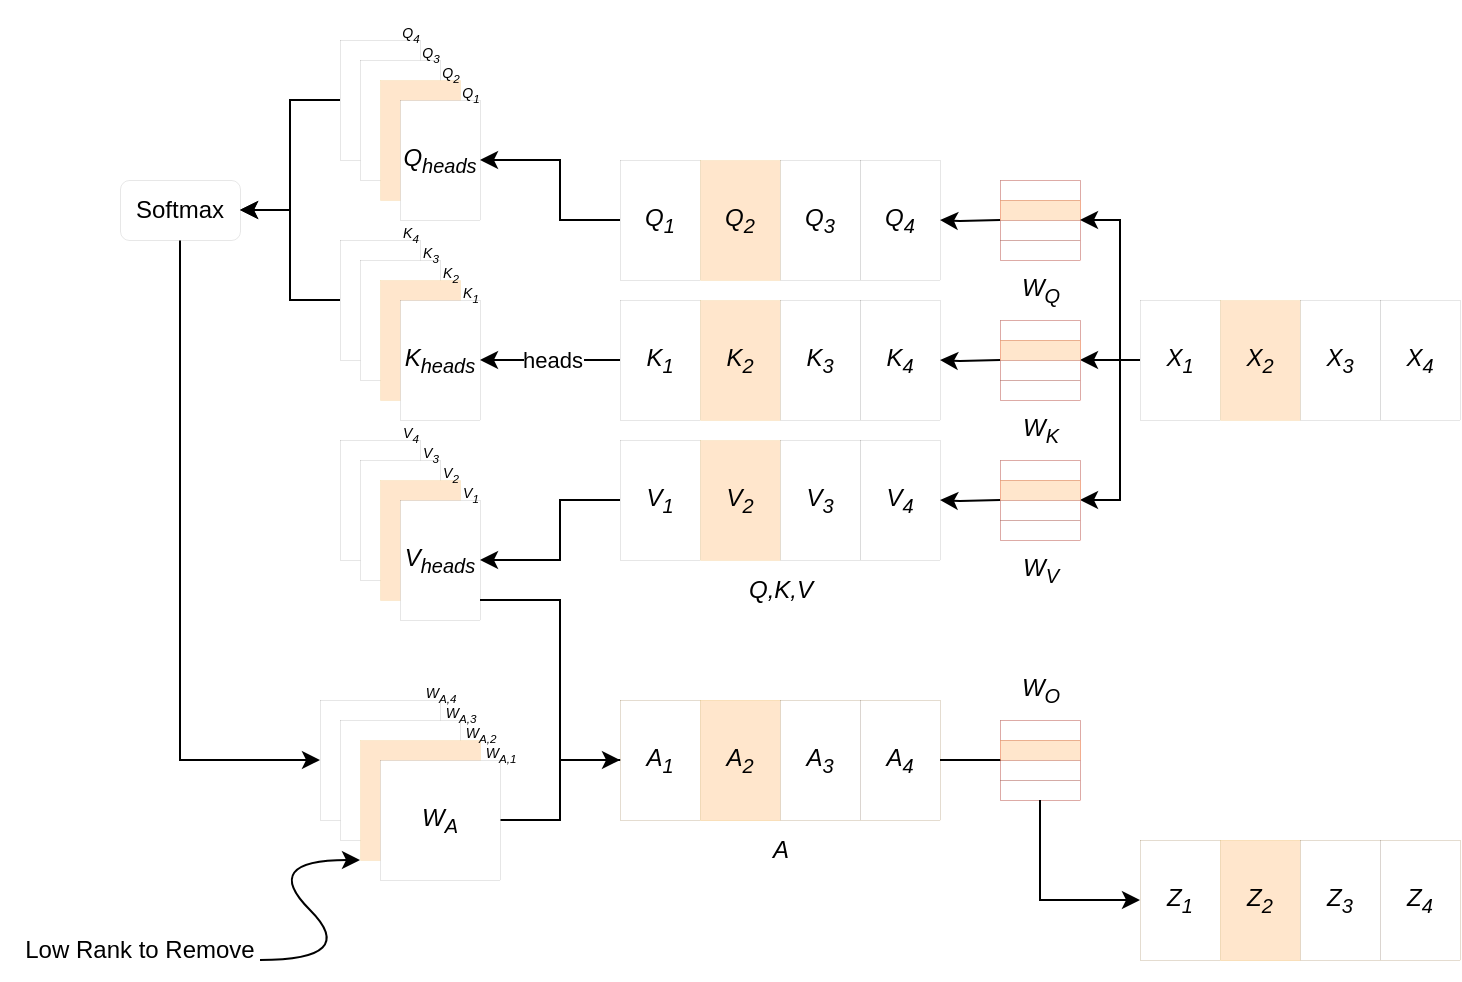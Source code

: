 <mxfile version="27.0.1">
  <diagram name="第 1 页" id="ROMm_DaNwAMZsz36nzgL">
    <mxGraphModel dx="807" dy="462" grid="1" gridSize="10" guides="1" tooltips="1" connect="1" arrows="1" fold="1" page="1" pageScale="1" pageWidth="827" pageHeight="1169" math="0" shadow="0">
      <root>
        <mxCell id="0" />
        <mxCell id="1" parent="0" />
        <mxCell id="zPmClShUyptiGjfQgdNd-24" value="" style="group;strokeColor=none;fillColor=default;strokeWidth=0;" parent="1" vertex="1" connectable="0">
          <mxGeometry x="370" y="290" width="160" height="60" as="geometry" />
        </mxCell>
        <mxCell id="zPmClShUyptiGjfQgdNd-16" value="&lt;i&gt;V&lt;sub&gt;1&lt;/sub&gt;&lt;/i&gt;" style="rounded=0;whiteSpace=wrap;html=1;strokeWidth=0;" parent="zPmClShUyptiGjfQgdNd-24" vertex="1">
          <mxGeometry width="40" height="60" as="geometry" />
        </mxCell>
        <mxCell id="zPmClShUyptiGjfQgdNd-17" value="&lt;i&gt;V&lt;sub&gt;2&lt;/sub&gt;&lt;/i&gt;" style="rounded=0;whiteSpace=wrap;html=1;fillColor=#ffe6cc;strokeColor=#d79b00;strokeWidth=0;" parent="zPmClShUyptiGjfQgdNd-24" vertex="1">
          <mxGeometry x="40" width="40" height="60" as="geometry" />
        </mxCell>
        <mxCell id="zPmClShUyptiGjfQgdNd-18" value="&lt;i&gt;V&lt;sub&gt;3&lt;/sub&gt;&lt;/i&gt;" style="rounded=0;whiteSpace=wrap;html=1;strokeWidth=0;" parent="zPmClShUyptiGjfQgdNd-24" vertex="1">
          <mxGeometry x="80" width="40" height="60" as="geometry" />
        </mxCell>
        <mxCell id="zPmClShUyptiGjfQgdNd-19" value="&lt;i&gt;V&lt;sub&gt;4&lt;/sub&gt;&lt;/i&gt;" style="rounded=0;whiteSpace=wrap;html=1;strokeWidth=0;" parent="zPmClShUyptiGjfQgdNd-24" vertex="1">
          <mxGeometry x="120" width="40" height="60" as="geometry" />
        </mxCell>
        <mxCell id="zPmClShUyptiGjfQgdNd-25" value="" style="group;strokeWidth=0;" parent="1" vertex="1" connectable="0">
          <mxGeometry x="370" y="220" width="160" height="60" as="geometry" />
        </mxCell>
        <mxCell id="zPmClShUyptiGjfQgdNd-20" value="&lt;i&gt;K&lt;sub&gt;1&lt;/sub&gt;&lt;/i&gt;" style="rounded=0;whiteSpace=wrap;html=1;strokeWidth=0;" parent="zPmClShUyptiGjfQgdNd-25" vertex="1">
          <mxGeometry width="40" height="60" as="geometry" />
        </mxCell>
        <mxCell id="zPmClShUyptiGjfQgdNd-21" value="&lt;i&gt;K&lt;sub&gt;2&lt;/sub&gt;&lt;/i&gt;" style="rounded=0;whiteSpace=wrap;html=1;fillColor=#ffe6cc;strokeColor=#d79b00;strokeWidth=0;" parent="zPmClShUyptiGjfQgdNd-25" vertex="1">
          <mxGeometry x="40" width="40" height="60" as="geometry" />
        </mxCell>
        <mxCell id="zPmClShUyptiGjfQgdNd-22" value="&lt;i&gt;K&lt;sub&gt;3&lt;/sub&gt;&lt;/i&gt;" style="rounded=0;whiteSpace=wrap;html=1;strokeWidth=0;" parent="zPmClShUyptiGjfQgdNd-25" vertex="1">
          <mxGeometry x="80" width="40" height="60" as="geometry" />
        </mxCell>
        <mxCell id="zPmClShUyptiGjfQgdNd-23" value="&lt;i&gt;K&lt;sub&gt;4&lt;/sub&gt;&lt;/i&gt;" style="rounded=0;whiteSpace=wrap;html=1;strokeWidth=0;" parent="zPmClShUyptiGjfQgdNd-25" vertex="1">
          <mxGeometry x="120" width="40" height="60" as="geometry" />
        </mxCell>
        <mxCell id="zPmClShUyptiGjfQgdNd-26" value="" style="group;strokeWidth=0;" parent="1" vertex="1" connectable="0">
          <mxGeometry x="370" y="150" width="160" height="60" as="geometry" />
        </mxCell>
        <mxCell id="zPmClShUyptiGjfQgdNd-27" value="&lt;i&gt;Q&lt;sub&gt;1&lt;/sub&gt;&lt;/i&gt;" style="rounded=0;whiteSpace=wrap;html=1;strokeWidth=0;" parent="zPmClShUyptiGjfQgdNd-26" vertex="1">
          <mxGeometry width="40" height="60" as="geometry" />
        </mxCell>
        <mxCell id="zPmClShUyptiGjfQgdNd-28" value="&lt;i&gt;Q&lt;sub&gt;2&lt;/sub&gt;&lt;/i&gt;" style="rounded=0;whiteSpace=wrap;html=1;fillColor=#ffe6cc;strokeColor=#d79b00;strokeWidth=0;" parent="zPmClShUyptiGjfQgdNd-26" vertex="1">
          <mxGeometry x="40" width="40" height="60" as="geometry" />
        </mxCell>
        <mxCell id="zPmClShUyptiGjfQgdNd-29" value="&lt;i&gt;Q&lt;sub&gt;3&lt;/sub&gt;&lt;/i&gt;" style="rounded=0;whiteSpace=wrap;html=1;strokeWidth=0;" parent="zPmClShUyptiGjfQgdNd-26" vertex="1">
          <mxGeometry x="80" width="40" height="60" as="geometry" />
        </mxCell>
        <mxCell id="zPmClShUyptiGjfQgdNd-30" value="&lt;i&gt;Q&lt;sub&gt;4&lt;/sub&gt;&lt;/i&gt;" style="rounded=0;whiteSpace=wrap;html=1;strokeWidth=0;" parent="zPmClShUyptiGjfQgdNd-26" vertex="1">
          <mxGeometry x="120" width="40" height="60" as="geometry" />
        </mxCell>
        <mxCell id="zPmClShUyptiGjfQgdNd-31" value="" style="group;strokeWidth=0;" parent="1" vertex="1" connectable="0">
          <mxGeometry x="630" y="220" width="160" height="60" as="geometry" />
        </mxCell>
        <mxCell id="zPmClShUyptiGjfQgdNd-32" value="&lt;i&gt;X&lt;sub&gt;1&lt;/sub&gt;&lt;/i&gt;" style="rounded=0;whiteSpace=wrap;html=1;strokeWidth=0;" parent="zPmClShUyptiGjfQgdNd-31" vertex="1">
          <mxGeometry width="40" height="60" as="geometry" />
        </mxCell>
        <mxCell id="zPmClShUyptiGjfQgdNd-33" value="&lt;i&gt;X&lt;sub&gt;2&lt;/sub&gt;&lt;/i&gt;" style="rounded=0;whiteSpace=wrap;html=1;fillColor=#ffe6cc;strokeColor=#d79b00;strokeWidth=0;" parent="zPmClShUyptiGjfQgdNd-31" vertex="1">
          <mxGeometry x="40" width="40" height="60" as="geometry" />
        </mxCell>
        <mxCell id="zPmClShUyptiGjfQgdNd-34" value="&lt;i&gt;X&lt;sub&gt;3&lt;/sub&gt;&lt;/i&gt;" style="rounded=0;whiteSpace=wrap;html=1;strokeWidth=0;" parent="zPmClShUyptiGjfQgdNd-31" vertex="1">
          <mxGeometry x="80" width="40" height="60" as="geometry" />
        </mxCell>
        <mxCell id="zPmClShUyptiGjfQgdNd-35" value="&lt;i&gt;X&lt;sub&gt;4&lt;/sub&gt;&lt;/i&gt;" style="rounded=0;whiteSpace=wrap;html=1;strokeWidth=0;" parent="zPmClShUyptiGjfQgdNd-31" vertex="1">
          <mxGeometry x="120" width="40" height="60" as="geometry" />
        </mxCell>
        <mxCell id="zPmClShUyptiGjfQgdNd-46" value="" style="edgeStyle=orthogonalEdgeStyle;rounded=0;orthogonalLoop=1;jettySize=auto;html=1;" parent="1" target="zPmClShUyptiGjfQgdNd-30" edge="1">
          <mxGeometry relative="1" as="geometry">
            <mxPoint x="560" y="180" as="sourcePoint" />
          </mxGeometry>
        </mxCell>
        <mxCell id="zPmClShUyptiGjfQgdNd-42" style="edgeStyle=orthogonalEdgeStyle;rounded=0;orthogonalLoop=1;jettySize=auto;html=1;" parent="1" target="zPmClShUyptiGjfQgdNd-23" edge="1">
          <mxGeometry relative="1" as="geometry">
            <mxPoint x="560" y="250" as="sourcePoint" />
          </mxGeometry>
        </mxCell>
        <mxCell id="zPmClShUyptiGjfQgdNd-44" value="" style="edgeStyle=orthogonalEdgeStyle;rounded=0;orthogonalLoop=1;jettySize=auto;html=1;" parent="1" target="zPmClShUyptiGjfQgdNd-19" edge="1">
          <mxGeometry relative="1" as="geometry">
            <mxPoint x="560" y="320" as="sourcePoint" />
          </mxGeometry>
        </mxCell>
        <mxCell id="zPmClShUyptiGjfQgdNd-41" style="edgeStyle=orthogonalEdgeStyle;rounded=0;orthogonalLoop=1;jettySize=auto;html=1;entryX=1;entryY=0.5;entryDx=0;entryDy=0;" parent="1" source="zPmClShUyptiGjfQgdNd-32" edge="1">
          <mxGeometry relative="1" as="geometry">
            <mxPoint x="600" y="250" as="targetPoint" />
          </mxGeometry>
        </mxCell>
        <mxCell id="zPmClShUyptiGjfQgdNd-55" value="" style="group;strokeWidth=0;" parent="1" vertex="1" connectable="0">
          <mxGeometry x="230" y="90" width="70" height="90" as="geometry" />
        </mxCell>
        <mxCell id="zPmClShUyptiGjfQgdNd-49" value="" style="rounded=0;whiteSpace=wrap;html=1;strokeWidth=0;" parent="zPmClShUyptiGjfQgdNd-55" vertex="1">
          <mxGeometry width="40" height="60" as="geometry" />
        </mxCell>
        <mxCell id="zPmClShUyptiGjfQgdNd-51" value="" style="rounded=0;whiteSpace=wrap;html=1;strokeWidth=0;" parent="zPmClShUyptiGjfQgdNd-55" vertex="1">
          <mxGeometry x="10" y="10" width="40" height="60" as="geometry" />
        </mxCell>
        <mxCell id="zPmClShUyptiGjfQgdNd-52" value="" style="rounded=0;whiteSpace=wrap;html=1;fillColor=#ffe6cc;strokeColor=#d79b00;strokeWidth=0;" parent="zPmClShUyptiGjfQgdNd-55" vertex="1">
          <mxGeometry x="20" y="20" width="40" height="60" as="geometry" />
        </mxCell>
        <mxCell id="zPmClShUyptiGjfQgdNd-53" value="&lt;i&gt;Q&lt;sub&gt;heads&lt;/sub&gt;&lt;/i&gt;" style="rounded=0;whiteSpace=wrap;html=1;strokeWidth=0;" parent="zPmClShUyptiGjfQgdNd-55" vertex="1">
          <mxGeometry x="30" y="30" width="40" height="60" as="geometry" />
        </mxCell>
        <mxCell id="zPmClShUyptiGjfQgdNd-67" value="" style="group;strokeWidth=0;" parent="1" vertex="1" connectable="0">
          <mxGeometry x="230" y="190" width="70" height="90" as="geometry" />
        </mxCell>
        <mxCell id="zPmClShUyptiGjfQgdNd-68" value="" style="rounded=0;whiteSpace=wrap;html=1;strokeWidth=0;" parent="zPmClShUyptiGjfQgdNd-67" vertex="1">
          <mxGeometry width="40" height="60" as="geometry" />
        </mxCell>
        <mxCell id="zPmClShUyptiGjfQgdNd-69" value="" style="rounded=0;whiteSpace=wrap;html=1;strokeWidth=0;" parent="zPmClShUyptiGjfQgdNd-67" vertex="1">
          <mxGeometry x="10" y="10" width="40" height="60" as="geometry" />
        </mxCell>
        <mxCell id="zPmClShUyptiGjfQgdNd-70" value="" style="rounded=0;whiteSpace=wrap;html=1;fillColor=#ffe6cc;strokeColor=#d79b00;strokeWidth=0;" parent="zPmClShUyptiGjfQgdNd-67" vertex="1">
          <mxGeometry x="20" y="20" width="40" height="60" as="geometry" />
        </mxCell>
        <mxCell id="zPmClShUyptiGjfQgdNd-71" value="&lt;i&gt;K&lt;sub&gt;heads&lt;/sub&gt;&lt;/i&gt;" style="rounded=0;whiteSpace=wrap;html=1;strokeWidth=0;" parent="zPmClShUyptiGjfQgdNd-67" vertex="1">
          <mxGeometry x="30" y="30" width="40" height="60" as="geometry" />
        </mxCell>
        <mxCell id="zPmClShUyptiGjfQgdNd-72" value="" style="group;strokeWidth=0;" parent="1" vertex="1" connectable="0">
          <mxGeometry x="230" y="290" width="80" height="90" as="geometry" />
        </mxCell>
        <mxCell id="zPmClShUyptiGjfQgdNd-73" value="" style="rounded=0;whiteSpace=wrap;html=1;strokeWidth=0;" parent="zPmClShUyptiGjfQgdNd-72" vertex="1">
          <mxGeometry width="40" height="60" as="geometry" />
        </mxCell>
        <mxCell id="zPmClShUyptiGjfQgdNd-74" value="" style="rounded=0;whiteSpace=wrap;html=1;strokeWidth=0;" parent="zPmClShUyptiGjfQgdNd-72" vertex="1">
          <mxGeometry x="10" y="10" width="40" height="60" as="geometry" />
        </mxCell>
        <mxCell id="zPmClShUyptiGjfQgdNd-75" value="" style="rounded=0;whiteSpace=wrap;html=1;fillColor=#ffe6cc;strokeColor=#d79b00;strokeWidth=0;" parent="zPmClShUyptiGjfQgdNd-72" vertex="1">
          <mxGeometry x="20" y="20" width="40" height="60" as="geometry" />
        </mxCell>
        <mxCell id="zPmClShUyptiGjfQgdNd-76" value="&lt;i&gt;V&lt;sub&gt;heads&lt;/sub&gt;&lt;/i&gt;" style="rounded=0;whiteSpace=wrap;html=1;strokeWidth=0;" parent="zPmClShUyptiGjfQgdNd-72" vertex="1">
          <mxGeometry x="30" y="30" width="40" height="60" as="geometry" />
        </mxCell>
        <mxCell id="-iVjem-Aw-oBZbqU4M_W-338" value="&lt;i style=&quot;text-wrap-mode: wrap;&quot;&gt;&lt;font style=&quot;font-size: 7px;&quot;&gt;V&lt;sub style=&quot;&quot;&gt;4&lt;/sub&gt;&lt;/font&gt;&lt;/i&gt;" style="text;html=1;align=center;verticalAlign=middle;resizable=0;points=[];autosize=1;strokeColor=none;fillColor=none;" vertex="1" parent="zPmClShUyptiGjfQgdNd-72">
          <mxGeometry x="20" y="-20" width="30" height="30" as="geometry" />
        </mxCell>
        <mxCell id="-iVjem-Aw-oBZbqU4M_W-337" value="&lt;i style=&quot;text-wrap-mode: wrap;&quot;&gt;&lt;font style=&quot;font-size: 7px;&quot;&gt;V&lt;sub style=&quot;&quot;&gt;3&lt;/sub&gt;&lt;/font&gt;&lt;/i&gt;" style="text;html=1;align=center;verticalAlign=middle;resizable=0;points=[];autosize=1;strokeColor=none;fillColor=none;" vertex="1" parent="zPmClShUyptiGjfQgdNd-72">
          <mxGeometry x="30" y="-10" width="30" height="30" as="geometry" />
        </mxCell>
        <mxCell id="-iVjem-Aw-oBZbqU4M_W-336" value="&lt;i style=&quot;text-wrap-mode: wrap;&quot;&gt;&lt;font style=&quot;font-size: 7px;&quot;&gt;V&lt;sub style=&quot;&quot;&gt;2&lt;/sub&gt;&lt;/font&gt;&lt;/i&gt;" style="text;html=1;align=center;verticalAlign=middle;resizable=0;points=[];autosize=1;strokeColor=none;fillColor=none;" vertex="1" parent="zPmClShUyptiGjfQgdNd-72">
          <mxGeometry x="40" width="30" height="30" as="geometry" />
        </mxCell>
        <mxCell id="-iVjem-Aw-oBZbqU4M_W-339" value="&lt;i style=&quot;text-wrap-mode: wrap;&quot;&gt;&lt;font style=&quot;font-size: 7px;&quot;&gt;V&lt;sub style=&quot;&quot;&gt;1&lt;/sub&gt;&lt;/font&gt;&lt;/i&gt;" style="text;html=1;align=center;verticalAlign=middle;resizable=0;points=[];autosize=1;strokeColor=none;fillColor=none;" vertex="1" parent="zPmClShUyptiGjfQgdNd-72">
          <mxGeometry x="50" y="10" width="30" height="30" as="geometry" />
        </mxCell>
        <mxCell id="zPmClShUyptiGjfQgdNd-77" value="" style="edgeStyle=orthogonalEdgeStyle;rounded=0;orthogonalLoop=1;jettySize=auto;html=1;" parent="1" source="zPmClShUyptiGjfQgdNd-27" target="zPmClShUyptiGjfQgdNd-53" edge="1">
          <mxGeometry relative="1" as="geometry">
            <Array as="points">
              <mxPoint x="340" y="180" />
              <mxPoint x="340" y="150" />
            </Array>
          </mxGeometry>
        </mxCell>
        <mxCell id="zPmClShUyptiGjfQgdNd-78" value="" style="edgeStyle=orthogonalEdgeStyle;rounded=0;orthogonalLoop=1;jettySize=auto;html=1;" parent="1" source="zPmClShUyptiGjfQgdNd-20" target="zPmClShUyptiGjfQgdNd-71" edge="1">
          <mxGeometry relative="1" as="geometry" />
        </mxCell>
        <mxCell id="zPmClShUyptiGjfQgdNd-116" value="heads" style="edgeLabel;html=1;align=center;verticalAlign=middle;resizable=0;points=[];" parent="zPmClShUyptiGjfQgdNd-78" vertex="1" connectable="0">
          <mxGeometry x="-0.012" y="2" relative="1" as="geometry">
            <mxPoint y="-2" as="offset" />
          </mxGeometry>
        </mxCell>
        <mxCell id="zPmClShUyptiGjfQgdNd-79" value="" style="edgeStyle=orthogonalEdgeStyle;rounded=0;orthogonalLoop=1;jettySize=auto;html=1;" parent="1" source="zPmClShUyptiGjfQgdNd-16" target="zPmClShUyptiGjfQgdNd-76" edge="1">
          <mxGeometry relative="1" as="geometry">
            <Array as="points">
              <mxPoint x="340" y="320" />
              <mxPoint x="340" y="350" />
            </Array>
          </mxGeometry>
        </mxCell>
        <mxCell id="zPmClShUyptiGjfQgdNd-88" value="" style="group" parent="1" vertex="1" connectable="0">
          <mxGeometry x="220" y="420" width="90" height="90" as="geometry" />
        </mxCell>
        <mxCell id="zPmClShUyptiGjfQgdNd-80" value="" style="rounded=0;whiteSpace=wrap;html=1;strokeWidth=0;" parent="zPmClShUyptiGjfQgdNd-88" vertex="1">
          <mxGeometry width="60" height="60" as="geometry" />
        </mxCell>
        <mxCell id="zPmClShUyptiGjfQgdNd-81" value="" style="rounded=0;whiteSpace=wrap;html=1;strokeWidth=0;" parent="zPmClShUyptiGjfQgdNd-88" vertex="1">
          <mxGeometry x="10" y="10" width="60" height="60" as="geometry" />
        </mxCell>
        <mxCell id="zPmClShUyptiGjfQgdNd-82" value="" style="rounded=0;whiteSpace=wrap;html=1;fillColor=#ffe6cc;strokeColor=#d79b00;strokeWidth=0;" parent="zPmClShUyptiGjfQgdNd-88" vertex="1">
          <mxGeometry x="20" y="20" width="60" height="60" as="geometry" />
        </mxCell>
        <mxCell id="zPmClShUyptiGjfQgdNd-103" style="edgeStyle=orthogonalEdgeStyle;rounded=0;orthogonalLoop=1;jettySize=auto;html=1;exitX=1;exitY=0.5;exitDx=0;exitDy=0;strokeWidth=1;" parent="zPmClShUyptiGjfQgdNd-88" source="zPmClShUyptiGjfQgdNd-83" edge="1">
          <mxGeometry relative="1" as="geometry">
            <mxPoint x="170" y="30.0" as="targetPoint" />
            <Array as="points">
              <mxPoint x="120" y="60" />
              <mxPoint x="120" y="30" />
            </Array>
          </mxGeometry>
        </mxCell>
        <mxCell id="zPmClShUyptiGjfQgdNd-83" value="&lt;i&gt;W&lt;sub&gt;A&lt;/sub&gt;&lt;/i&gt;" style="rounded=0;whiteSpace=wrap;html=1;strokeWidth=0;" parent="zPmClShUyptiGjfQgdNd-88" vertex="1">
          <mxGeometry x="30" y="30" width="60" height="60" as="geometry" />
        </mxCell>
        <mxCell id="zPmClShUyptiGjfQgdNd-95" style="edgeStyle=orthogonalEdgeStyle;rounded=0;orthogonalLoop=1;jettySize=auto;html=1;entryX=0;entryY=0.5;entryDx=0;entryDy=0;" parent="1" source="zPmClShUyptiGjfQgdNd-91" target="zPmClShUyptiGjfQgdNd-80" edge="1">
          <mxGeometry relative="1" as="geometry">
            <Array as="points">
              <mxPoint x="150" y="450" />
            </Array>
          </mxGeometry>
        </mxCell>
        <mxCell id="zPmClShUyptiGjfQgdNd-91" value="Softmax" style="rounded=1;whiteSpace=wrap;html=1;strokeWidth=0;" parent="1" vertex="1">
          <mxGeometry x="120" y="160" width="60" height="30" as="geometry" />
        </mxCell>
        <mxCell id="zPmClShUyptiGjfQgdNd-92" style="edgeStyle=orthogonalEdgeStyle;rounded=0;orthogonalLoop=1;jettySize=auto;html=1;entryX=1;entryY=0.5;entryDx=0;entryDy=0;" parent="1" source="zPmClShUyptiGjfQgdNd-49" target="zPmClShUyptiGjfQgdNd-91" edge="1">
          <mxGeometry relative="1" as="geometry" />
        </mxCell>
        <mxCell id="zPmClShUyptiGjfQgdNd-93" style="edgeStyle=orthogonalEdgeStyle;rounded=0;orthogonalLoop=1;jettySize=auto;html=1;exitX=0;exitY=0.5;exitDx=0;exitDy=0;entryX=1;entryY=0.5;entryDx=0;entryDy=0;" parent="1" source="zPmClShUyptiGjfQgdNd-68" target="zPmClShUyptiGjfQgdNd-91" edge="1">
          <mxGeometry relative="1" as="geometry" />
        </mxCell>
        <mxCell id="zPmClShUyptiGjfQgdNd-97" value="" style="group;fillColor=#ffe6cc;strokeColor=#d79b00;strokeWidth=0;" parent="1" vertex="1" connectable="0">
          <mxGeometry x="370" y="420" width="160" height="60" as="geometry" />
        </mxCell>
        <mxCell id="zPmClShUyptiGjfQgdNd-98" value="&lt;i&gt;A&lt;sub&gt;1&lt;/sub&gt;&lt;/i&gt;" style="rounded=0;whiteSpace=wrap;html=1;strokeWidth=0;" parent="zPmClShUyptiGjfQgdNd-97" vertex="1">
          <mxGeometry width="40" height="60" as="geometry" />
        </mxCell>
        <mxCell id="zPmClShUyptiGjfQgdNd-99" value="&lt;i&gt;A&lt;sub&gt;2&lt;/sub&gt;&lt;/i&gt;" style="rounded=0;whiteSpace=wrap;html=1;fillColor=#ffe6cc;strokeColor=#d79b00;strokeWidth=0;" parent="zPmClShUyptiGjfQgdNd-97" vertex="1">
          <mxGeometry x="40" width="40" height="60" as="geometry" />
        </mxCell>
        <mxCell id="zPmClShUyptiGjfQgdNd-100" value="&lt;i&gt;A&lt;sub&gt;3&lt;/sub&gt;&lt;/i&gt;" style="rounded=0;whiteSpace=wrap;html=1;strokeWidth=0;" parent="zPmClShUyptiGjfQgdNd-97" vertex="1">
          <mxGeometry x="80" width="40" height="60" as="geometry" />
        </mxCell>
        <mxCell id="zPmClShUyptiGjfQgdNd-101" value="&lt;i&gt;A&lt;sub&gt;4&lt;/sub&gt;&lt;/i&gt;" style="rounded=0;whiteSpace=wrap;html=1;strokeWidth=0;" parent="zPmClShUyptiGjfQgdNd-97" vertex="1">
          <mxGeometry x="120" width="40" height="60" as="geometry" />
        </mxCell>
        <mxCell id="zPmClShUyptiGjfQgdNd-102" style="edgeStyle=orthogonalEdgeStyle;rounded=0;orthogonalLoop=1;jettySize=auto;html=1;entryX=0;entryY=0.5;entryDx=0;entryDy=0;" parent="1" source="zPmClShUyptiGjfQgdNd-76" target="zPmClShUyptiGjfQgdNd-98" edge="1">
          <mxGeometry relative="1" as="geometry">
            <Array as="points">
              <mxPoint x="340" y="370" />
              <mxPoint x="340" y="450" />
            </Array>
          </mxGeometry>
        </mxCell>
        <mxCell id="zPmClShUyptiGjfQgdNd-122" value="Low Rank to Remove" style="text;html=1;align=center;verticalAlign=middle;whiteSpace=wrap;rounded=0;" parent="1" vertex="1">
          <mxGeometry x="60" y="530" width="140" height="30" as="geometry" />
        </mxCell>
        <mxCell id="zPmClShUyptiGjfQgdNd-123" value="" style="curved=1;endArrow=classic;html=1;rounded=0;" parent="1" edge="1">
          <mxGeometry width="50" height="50" relative="1" as="geometry">
            <mxPoint x="190" y="550" as="sourcePoint" />
            <mxPoint x="240" y="500" as="targetPoint" />
            <Array as="points">
              <mxPoint x="240" y="550" />
              <mxPoint x="190" y="500" />
            </Array>
          </mxGeometry>
        </mxCell>
        <mxCell id="-iVjem-Aw-oBZbqU4M_W-8" value="" style="edgeStyle=orthogonalEdgeStyle;rounded=0;orthogonalLoop=1;jettySize=auto;html=1;" edge="1" parent="1" source="zPmClShUyptiGjfQgdNd-101">
          <mxGeometry relative="1" as="geometry">
            <mxPoint x="590" y="450" as="targetPoint" />
          </mxGeometry>
        </mxCell>
        <mxCell id="-iVjem-Aw-oBZbqU4M_W-10" value="" style="group;fillColor=#ffe6cc;strokeColor=#d79b00;strokeWidth=0;" vertex="1" connectable="0" parent="1">
          <mxGeometry x="630" y="490" width="160" height="60" as="geometry" />
        </mxCell>
        <mxCell id="-iVjem-Aw-oBZbqU4M_W-11" value="&lt;i&gt;Z&lt;sub&gt;1&lt;/sub&gt;&lt;/i&gt;" style="rounded=0;whiteSpace=wrap;html=1;strokeWidth=0;" vertex="1" parent="-iVjem-Aw-oBZbqU4M_W-10">
          <mxGeometry width="40" height="60" as="geometry" />
        </mxCell>
        <mxCell id="-iVjem-Aw-oBZbqU4M_W-12" value="&lt;i&gt;Z&lt;sub&gt;2&lt;/sub&gt;&lt;/i&gt;" style="rounded=0;whiteSpace=wrap;html=1;fillColor=#ffe6cc;strokeColor=#d79b00;strokeWidth=0;" vertex="1" parent="-iVjem-Aw-oBZbqU4M_W-10">
          <mxGeometry x="40" width="40" height="60" as="geometry" />
        </mxCell>
        <mxCell id="-iVjem-Aw-oBZbqU4M_W-13" value="&lt;i&gt;Z&lt;sub&gt;3&lt;/sub&gt;&lt;/i&gt;" style="rounded=0;whiteSpace=wrap;html=1;strokeWidth=0;" vertex="1" parent="-iVjem-Aw-oBZbqU4M_W-10">
          <mxGeometry x="80" width="40" height="60" as="geometry" />
        </mxCell>
        <mxCell id="-iVjem-Aw-oBZbqU4M_W-14" value="&lt;i&gt;Z&lt;sub&gt;4&lt;/sub&gt;&lt;/i&gt;" style="rounded=0;whiteSpace=wrap;html=1;strokeWidth=0;" vertex="1" parent="-iVjem-Aw-oBZbqU4M_W-10">
          <mxGeometry x="120" width="40" height="60" as="geometry" />
        </mxCell>
        <mxCell id="-iVjem-Aw-oBZbqU4M_W-104" value="&lt;i style=&quot;text-wrap-mode: wrap;&quot;&gt;W&lt;sub&gt;O&lt;/sub&gt;&lt;/i&gt;" style="text;html=1;align=center;verticalAlign=middle;resizable=0;points=[];autosize=1;strokeColor=none;fillColor=none;" vertex="1" parent="1">
          <mxGeometry x="560" y="400" width="40" height="30" as="geometry" />
        </mxCell>
        <mxCell id="-iVjem-Aw-oBZbqU4M_W-105" value="" style="group;fillColor=#e51400;fontColor=#ffffff;strokeColor=#B20000;strokeWidth=0;" vertex="1" connectable="0" parent="1">
          <mxGeometry x="560" y="430" width="40" height="40" as="geometry" />
        </mxCell>
        <mxCell id="-iVjem-Aw-oBZbqU4M_W-106" value="" style="whiteSpace=wrap;html=1;strokeWidth=0;" vertex="1" parent="-iVjem-Aw-oBZbqU4M_W-105">
          <mxGeometry width="40" height="10" as="geometry" />
        </mxCell>
        <mxCell id="-iVjem-Aw-oBZbqU4M_W-107" value="" style="whiteSpace=wrap;html=1;fillColor=#ffe6cc;strokeColor=#d79b00;strokeWidth=0;" vertex="1" parent="-iVjem-Aw-oBZbqU4M_W-105">
          <mxGeometry y="10" width="40" height="10" as="geometry" />
        </mxCell>
        <mxCell id="-iVjem-Aw-oBZbqU4M_W-108" value="" style="whiteSpace=wrap;html=1;strokeWidth=0;" vertex="1" parent="-iVjem-Aw-oBZbqU4M_W-105">
          <mxGeometry y="20" width="40" height="10" as="geometry" />
        </mxCell>
        <mxCell id="-iVjem-Aw-oBZbqU4M_W-109" value="" style="whiteSpace=wrap;html=1;strokeWidth=0;" vertex="1" parent="-iVjem-Aw-oBZbqU4M_W-105">
          <mxGeometry y="30" width="40" height="10" as="geometry" />
        </mxCell>
        <mxCell id="-iVjem-Aw-oBZbqU4M_W-116" value="&lt;i style=&quot;text-wrap-mode: wrap;&quot;&gt;W&lt;sub&gt;K&lt;/sub&gt;&lt;/i&gt;" style="text;html=1;align=center;verticalAlign=middle;resizable=0;points=[];autosize=1;strokeColor=none;fillColor=none;" vertex="1" parent="1">
          <mxGeometry x="560" y="270" width="40" height="30" as="geometry" />
        </mxCell>
        <mxCell id="-iVjem-Aw-oBZbqU4M_W-117" value="" style="group;fillColor=#e51400;fontColor=#ffffff;strokeColor=#B20000;strokeWidth=0;" vertex="1" connectable="0" parent="1">
          <mxGeometry x="560" y="230" width="40" height="40" as="geometry" />
        </mxCell>
        <mxCell id="-iVjem-Aw-oBZbqU4M_W-118" value="" style="whiteSpace=wrap;html=1;strokeWidth=0;" vertex="1" parent="-iVjem-Aw-oBZbqU4M_W-117">
          <mxGeometry width="40" height="10" as="geometry" />
        </mxCell>
        <mxCell id="-iVjem-Aw-oBZbqU4M_W-119" value="" style="whiteSpace=wrap;html=1;fillColor=#ffe6cc;strokeColor=#d79b00;strokeWidth=0;" vertex="1" parent="-iVjem-Aw-oBZbqU4M_W-117">
          <mxGeometry y="10" width="40" height="10" as="geometry" />
        </mxCell>
        <mxCell id="-iVjem-Aw-oBZbqU4M_W-120" value="" style="whiteSpace=wrap;html=1;strokeWidth=0;" vertex="1" parent="-iVjem-Aw-oBZbqU4M_W-117">
          <mxGeometry y="20" width="40" height="10" as="geometry" />
        </mxCell>
        <mxCell id="-iVjem-Aw-oBZbqU4M_W-121" value="" style="whiteSpace=wrap;html=1;strokeWidth=0;" vertex="1" parent="-iVjem-Aw-oBZbqU4M_W-117">
          <mxGeometry y="30" width="40" height="10" as="geometry" />
        </mxCell>
        <mxCell id="-iVjem-Aw-oBZbqU4M_W-123" value="&lt;i style=&quot;text-wrap-mode: wrap;&quot;&gt;W&lt;sub&gt;Q&lt;/sub&gt;&lt;/i&gt;" style="text;html=1;align=center;verticalAlign=middle;resizable=0;points=[];autosize=1;strokeColor=none;fillColor=none;" vertex="1" parent="1">
          <mxGeometry x="560" y="200" width="40" height="30" as="geometry" />
        </mxCell>
        <mxCell id="-iVjem-Aw-oBZbqU4M_W-124" value="" style="group;fillColor=#e51400;fontColor=#ffffff;strokeColor=#B20000;strokeWidth=0;" vertex="1" connectable="0" parent="1">
          <mxGeometry x="560" y="160" width="40" height="40" as="geometry" />
        </mxCell>
        <mxCell id="-iVjem-Aw-oBZbqU4M_W-125" value="" style="whiteSpace=wrap;html=1;strokeWidth=0;" vertex="1" parent="-iVjem-Aw-oBZbqU4M_W-124">
          <mxGeometry width="40" height="10" as="geometry" />
        </mxCell>
        <mxCell id="-iVjem-Aw-oBZbqU4M_W-126" value="" style="whiteSpace=wrap;html=1;fillColor=#ffe6cc;strokeColor=#d79b00;strokeWidth=0;" vertex="1" parent="-iVjem-Aw-oBZbqU4M_W-124">
          <mxGeometry y="10" width="40" height="10" as="geometry" />
        </mxCell>
        <mxCell id="-iVjem-Aw-oBZbqU4M_W-127" value="" style="whiteSpace=wrap;html=1;strokeWidth=0;" vertex="1" parent="-iVjem-Aw-oBZbqU4M_W-124">
          <mxGeometry y="20" width="40" height="10" as="geometry" />
        </mxCell>
        <mxCell id="-iVjem-Aw-oBZbqU4M_W-128" value="" style="whiteSpace=wrap;html=1;strokeWidth=0;" vertex="1" parent="-iVjem-Aw-oBZbqU4M_W-124">
          <mxGeometry y="30" width="40" height="10" as="geometry" />
        </mxCell>
        <mxCell id="-iVjem-Aw-oBZbqU4M_W-228" style="edgeStyle=orthogonalEdgeStyle;rounded=0;orthogonalLoop=1;jettySize=auto;html=1;entryX=0;entryY=0.5;entryDx=0;entryDy=0;" edge="1" parent="1" source="-iVjem-Aw-oBZbqU4M_W-109" target="-iVjem-Aw-oBZbqU4M_W-11">
          <mxGeometry relative="1" as="geometry">
            <Array as="points">
              <mxPoint x="580" y="520" />
            </Array>
          </mxGeometry>
        </mxCell>
        <mxCell id="-iVjem-Aw-oBZbqU4M_W-230" style="edgeStyle=orthogonalEdgeStyle;rounded=0;orthogonalLoop=1;jettySize=auto;html=1;entryX=1;entryY=0;entryDx=0;entryDy=0;" edge="1" parent="1" source="zPmClShUyptiGjfQgdNd-32" target="-iVjem-Aw-oBZbqU4M_W-114">
          <mxGeometry relative="1" as="geometry">
            <Array as="points">
              <mxPoint x="620" y="250" />
              <mxPoint x="620" y="320" />
            </Array>
          </mxGeometry>
        </mxCell>
        <mxCell id="-iVjem-Aw-oBZbqU4M_W-231" style="edgeStyle=orthogonalEdgeStyle;rounded=0;orthogonalLoop=1;jettySize=auto;html=1;entryX=1;entryY=0;entryDx=0;entryDy=0;" edge="1" parent="1" source="zPmClShUyptiGjfQgdNd-32" target="-iVjem-Aw-oBZbqU4M_W-127">
          <mxGeometry relative="1" as="geometry">
            <Array as="points">
              <mxPoint x="620" y="250" />
              <mxPoint x="620" y="180" />
            </Array>
          </mxGeometry>
        </mxCell>
        <mxCell id="-iVjem-Aw-oBZbqU4M_W-326" value="&lt;i style=&quot;text-wrap-mode: wrap;&quot;&gt;&lt;font style=&quot;font-size: 7px;&quot;&gt;W&lt;sub style=&quot;&quot;&gt;A,2&lt;/sub&gt;&lt;/font&gt;&lt;/i&gt;" style="text;html=1;align=center;verticalAlign=middle;resizable=0;points=[];autosize=1;strokeColor=none;fillColor=none;" vertex="1" parent="1">
          <mxGeometry x="280" y="420" width="40" height="30" as="geometry" />
        </mxCell>
        <mxCell id="-iVjem-Aw-oBZbqU4M_W-329" value="&lt;i style=&quot;text-wrap-mode: wrap;&quot;&gt;&lt;font style=&quot;font-size: 7px;&quot;&gt;W&lt;sub style=&quot;&quot;&gt;A,3&lt;/sub&gt;&lt;/font&gt;&lt;/i&gt;" style="text;html=1;align=center;verticalAlign=middle;resizable=0;points=[];autosize=1;strokeColor=none;fillColor=none;" vertex="1" parent="1">
          <mxGeometry x="270" y="410" width="40" height="30" as="geometry" />
        </mxCell>
        <mxCell id="-iVjem-Aw-oBZbqU4M_W-330" value="&lt;i style=&quot;text-wrap-mode: wrap;&quot;&gt;&lt;font style=&quot;font-size: 7px;&quot;&gt;W&lt;sub style=&quot;&quot;&gt;A,4&lt;/sub&gt;&lt;/font&gt;&lt;/i&gt;" style="text;html=1;align=center;verticalAlign=middle;resizable=0;points=[];autosize=1;strokeColor=none;fillColor=none;" vertex="1" parent="1">
          <mxGeometry x="260" y="400" width="40" height="30" as="geometry" />
        </mxCell>
        <mxCell id="-iVjem-Aw-oBZbqU4M_W-331" value="&lt;i style=&quot;text-wrap-mode: wrap;&quot;&gt;&lt;font style=&quot;font-size: 7px;&quot;&gt;W&lt;sub style=&quot;&quot;&gt;A,1&lt;/sub&gt;&lt;/font&gt;&lt;/i&gt;" style="text;html=1;align=center;verticalAlign=middle;resizable=0;points=[];autosize=1;strokeColor=none;fillColor=none;" vertex="1" parent="1">
          <mxGeometry x="290" y="430" width="40" height="30" as="geometry" />
        </mxCell>
        <mxCell id="-iVjem-Aw-oBZbqU4M_W-332" value="&lt;i style=&quot;text-wrap-mode: wrap;&quot;&gt;A&lt;/i&gt;" style="text;html=1;align=center;verticalAlign=middle;resizable=0;points=[];autosize=1;strokeColor=none;fillColor=none;" vertex="1" parent="1">
          <mxGeometry x="435" y="480" width="30" height="30" as="geometry" />
        </mxCell>
        <mxCell id="-iVjem-Aw-oBZbqU4M_W-333" value="" style="group" vertex="1" connectable="0" parent="1">
          <mxGeometry x="560" y="300" width="40" height="70" as="geometry" />
        </mxCell>
        <mxCell id="-iVjem-Aw-oBZbqU4M_W-110" value="&lt;i style=&quot;text-wrap-mode: wrap;&quot;&gt;W&lt;sub&gt;V&lt;/sub&gt;&lt;/i&gt;" style="text;html=1;align=center;verticalAlign=middle;resizable=0;points=[];autosize=1;strokeColor=none;fillColor=none;" vertex="1" parent="-iVjem-Aw-oBZbqU4M_W-333">
          <mxGeometry y="40" width="40" height="30" as="geometry" />
        </mxCell>
        <mxCell id="-iVjem-Aw-oBZbqU4M_W-111" value="" style="group;fillColor=#e51400;fontColor=#ffffff;strokeColor=#B20000;strokeWidth=0;" vertex="1" connectable="0" parent="-iVjem-Aw-oBZbqU4M_W-333">
          <mxGeometry width="40" height="40" as="geometry" />
        </mxCell>
        <mxCell id="-iVjem-Aw-oBZbqU4M_W-112" value="" style="whiteSpace=wrap;html=1;strokeWidth=0;" vertex="1" parent="-iVjem-Aw-oBZbqU4M_W-111">
          <mxGeometry width="40" height="10" as="geometry" />
        </mxCell>
        <mxCell id="-iVjem-Aw-oBZbqU4M_W-113" value="" style="whiteSpace=wrap;html=1;fillColor=#ffe6cc;strokeColor=#d79b00;strokeWidth=0;" vertex="1" parent="-iVjem-Aw-oBZbqU4M_W-111">
          <mxGeometry y="10" width="40" height="10" as="geometry" />
        </mxCell>
        <mxCell id="-iVjem-Aw-oBZbqU4M_W-114" value="" style="whiteSpace=wrap;html=1;strokeWidth=0;" vertex="1" parent="-iVjem-Aw-oBZbqU4M_W-111">
          <mxGeometry y="20" width="40" height="10" as="geometry" />
        </mxCell>
        <mxCell id="-iVjem-Aw-oBZbqU4M_W-115" value="" style="whiteSpace=wrap;html=1;strokeWidth=0;" vertex="1" parent="-iVjem-Aw-oBZbqU4M_W-111">
          <mxGeometry y="30" width="40" height="10" as="geometry" />
        </mxCell>
        <mxCell id="-iVjem-Aw-oBZbqU4M_W-334" value="&lt;i style=&quot;text-wrap-mode: wrap;&quot;&gt;Q,K,V&lt;/i&gt;" style="text;html=1;align=center;verticalAlign=middle;resizable=0;points=[];autosize=1;strokeColor=none;fillColor=none;" vertex="1" parent="1">
          <mxGeometry x="420" y="350" width="60" height="30" as="geometry" />
        </mxCell>
        <mxCell id="-iVjem-Aw-oBZbqU4M_W-340" value="&lt;i style=&quot;text-wrap-mode: wrap;&quot;&gt;&lt;font style=&quot;font-size: 7px;&quot;&gt;K&lt;sub style=&quot;&quot;&gt;2&lt;/sub&gt;&lt;/font&gt;&lt;/i&gt;" style="text;html=1;align=center;verticalAlign=middle;resizable=0;points=[];autosize=1;strokeColor=none;fillColor=none;" vertex="1" parent="1">
          <mxGeometry x="270" y="190" width="30" height="30" as="geometry" />
        </mxCell>
        <mxCell id="-iVjem-Aw-oBZbqU4M_W-341" value="&lt;i style=&quot;text-wrap-mode: wrap;&quot;&gt;&lt;font style=&quot;font-size: 7px;&quot;&gt;K&lt;sub style=&quot;&quot;&gt;3&lt;/sub&gt;&lt;/font&gt;&lt;/i&gt;" style="text;html=1;align=center;verticalAlign=middle;resizable=0;points=[];autosize=1;strokeColor=none;fillColor=none;" vertex="1" parent="1">
          <mxGeometry x="260" y="180" width="30" height="30" as="geometry" />
        </mxCell>
        <mxCell id="-iVjem-Aw-oBZbqU4M_W-342" value="&lt;i style=&quot;text-wrap-mode: wrap;&quot;&gt;&lt;font style=&quot;font-size: 7px;&quot;&gt;K&lt;sub style=&quot;&quot;&gt;4&lt;/sub&gt;&lt;/font&gt;&lt;/i&gt;" style="text;html=1;align=center;verticalAlign=middle;resizable=0;points=[];autosize=1;strokeColor=none;fillColor=none;" vertex="1" parent="1">
          <mxGeometry x="250" y="170" width="30" height="30" as="geometry" />
        </mxCell>
        <mxCell id="-iVjem-Aw-oBZbqU4M_W-343" value="&lt;i style=&quot;text-wrap-mode: wrap;&quot;&gt;&lt;font style=&quot;font-size: 7px;&quot;&gt;K&lt;sub style=&quot;&quot;&gt;1&lt;/sub&gt;&lt;/font&gt;&lt;/i&gt;" style="text;html=1;align=center;verticalAlign=middle;resizable=0;points=[];autosize=1;strokeColor=none;fillColor=none;" vertex="1" parent="1">
          <mxGeometry x="280" y="200" width="30" height="30" as="geometry" />
        </mxCell>
        <mxCell id="-iVjem-Aw-oBZbqU4M_W-344" value="&lt;i style=&quot;text-wrap-mode: wrap;&quot;&gt;&lt;font style=&quot;font-size: 7px;&quot;&gt;Q&lt;sub style=&quot;&quot;&gt;2&lt;/sub&gt;&lt;/font&gt;&lt;/i&gt;" style="text;html=1;align=center;verticalAlign=middle;resizable=0;points=[];autosize=1;strokeColor=none;fillColor=none;" vertex="1" parent="1">
          <mxGeometry x="270" y="90" width="30" height="30" as="geometry" />
        </mxCell>
        <mxCell id="-iVjem-Aw-oBZbqU4M_W-345" value="&lt;i style=&quot;text-wrap-mode: wrap;&quot;&gt;&lt;font style=&quot;font-size: 7px;&quot;&gt;Q&lt;sub style=&quot;&quot;&gt;3&lt;/sub&gt;&lt;/font&gt;&lt;/i&gt;" style="text;html=1;align=center;verticalAlign=middle;resizable=0;points=[];autosize=1;strokeColor=none;fillColor=none;" vertex="1" parent="1">
          <mxGeometry x="260" y="80" width="30" height="30" as="geometry" />
        </mxCell>
        <mxCell id="-iVjem-Aw-oBZbqU4M_W-346" value="&lt;i style=&quot;text-wrap-mode: wrap;&quot;&gt;&lt;font style=&quot;font-size: 7px;&quot;&gt;Q&lt;sub style=&quot;&quot;&gt;4&lt;/sub&gt;&lt;/font&gt;&lt;/i&gt;" style="text;html=1;align=center;verticalAlign=middle;resizable=0;points=[];autosize=1;strokeColor=none;fillColor=none;" vertex="1" parent="1">
          <mxGeometry x="250" y="70" width="30" height="30" as="geometry" />
        </mxCell>
        <mxCell id="-iVjem-Aw-oBZbqU4M_W-347" value="&lt;i style=&quot;text-wrap-mode: wrap;&quot;&gt;&lt;font style=&quot;font-size: 7px;&quot;&gt;Q&lt;sub style=&quot;&quot;&gt;1&lt;/sub&gt;&lt;/font&gt;&lt;/i&gt;" style="text;html=1;align=center;verticalAlign=middle;resizable=0;points=[];autosize=1;strokeColor=none;fillColor=none;" vertex="1" parent="1">
          <mxGeometry x="280" y="100" width="30" height="30" as="geometry" />
        </mxCell>
      </root>
    </mxGraphModel>
  </diagram>
</mxfile>

